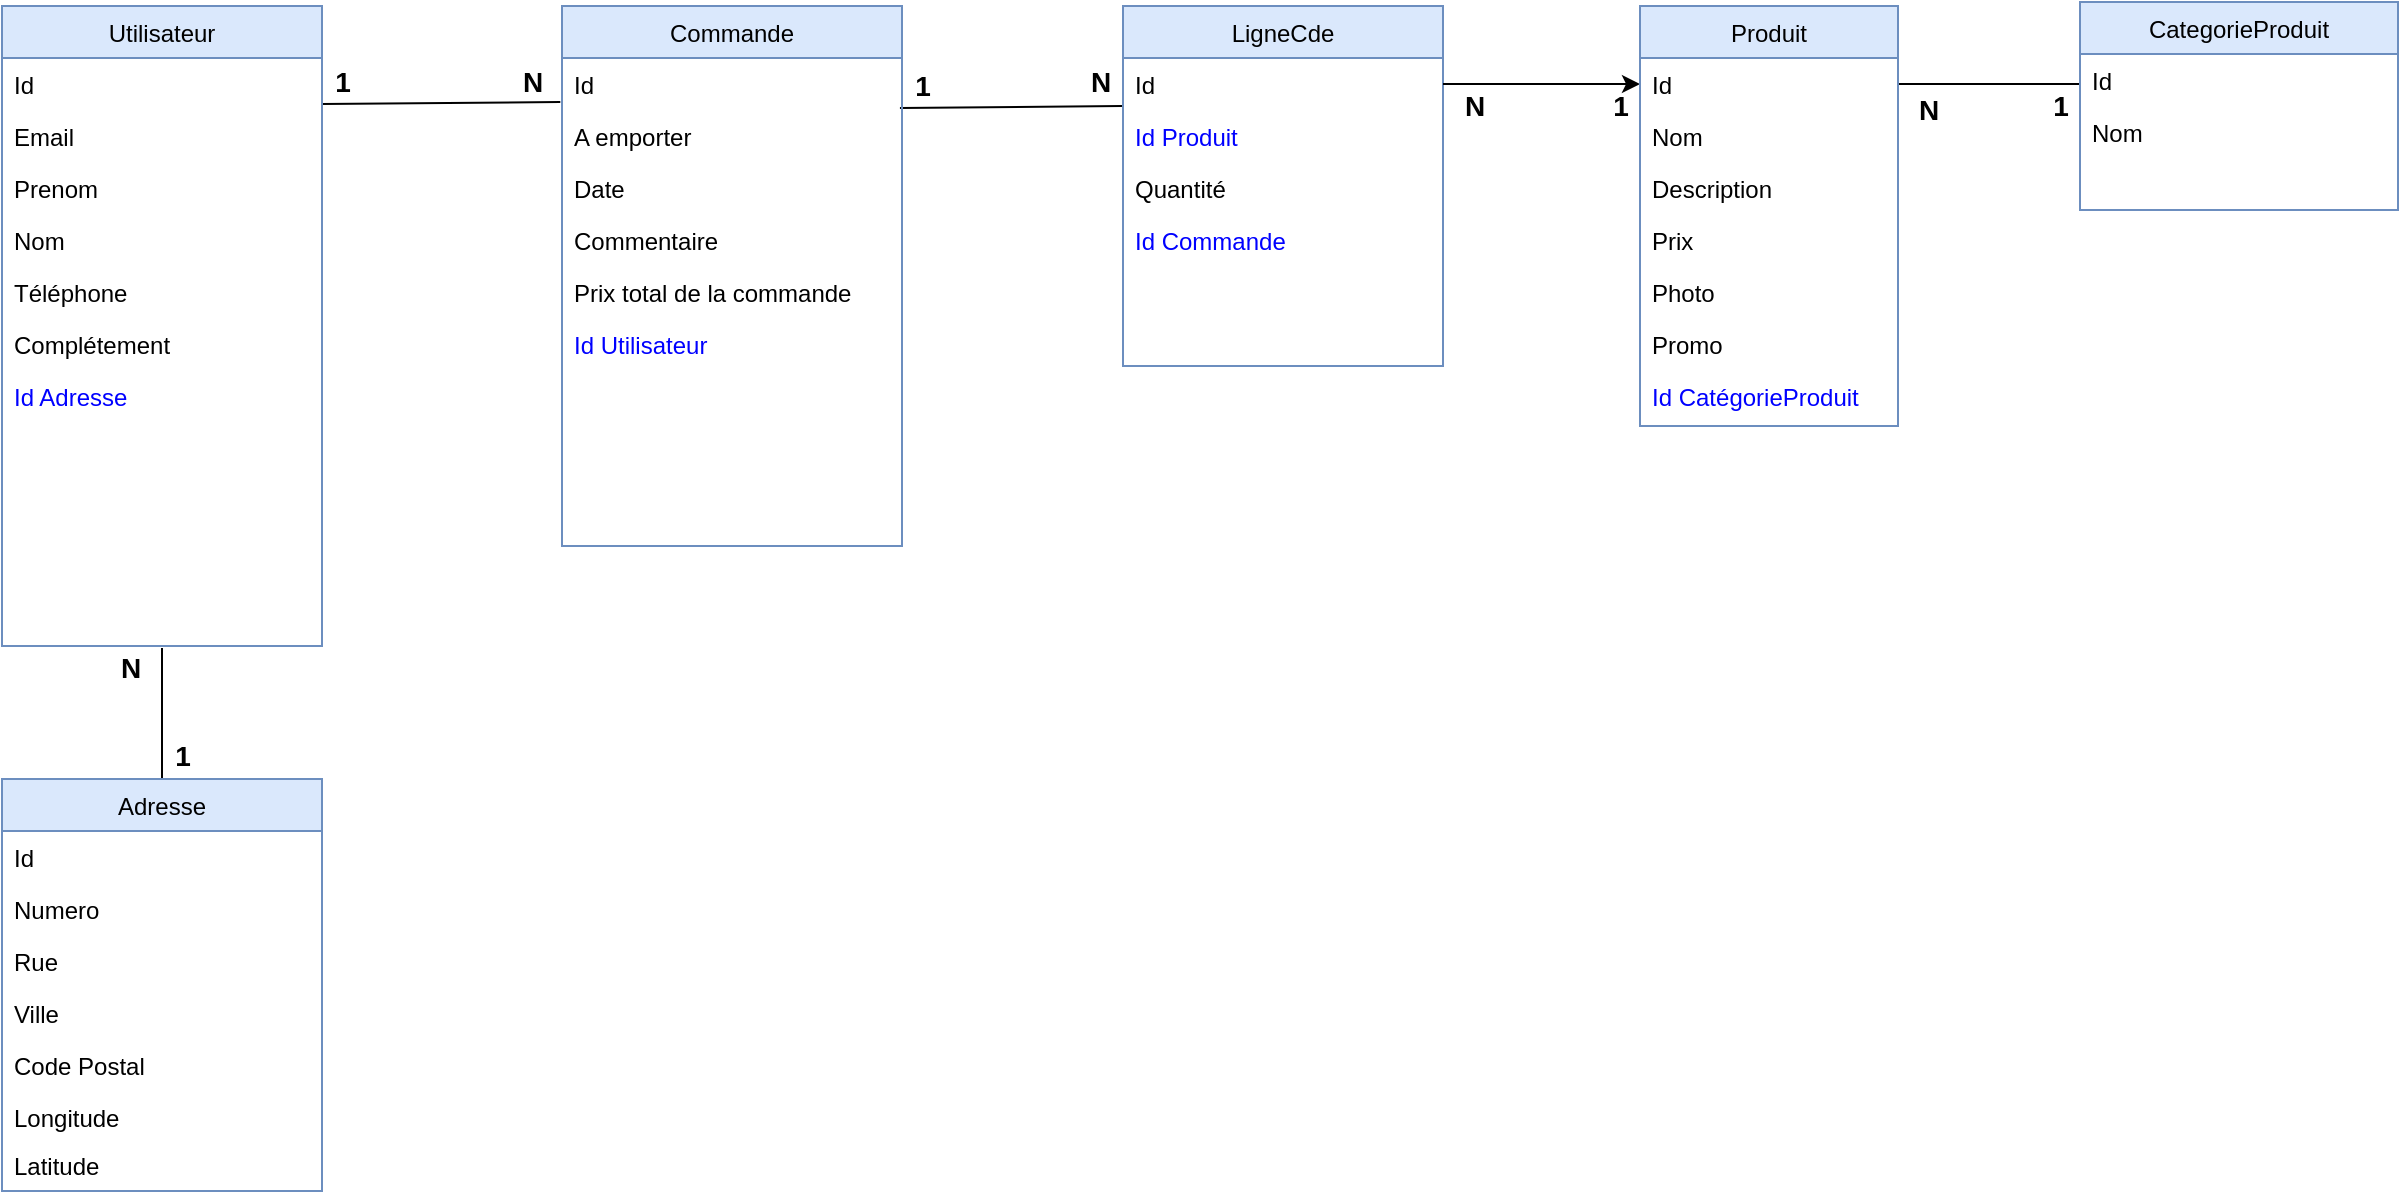<mxfile version="13.7.9" type="device"><diagram id="C5RBs43oDa-KdzZeNtuy" name="Page-1"><mxGraphModel dx="1662" dy="822" grid="1" gridSize="10" guides="1" tooltips="1" connect="1" arrows="1" fold="1" page="1" pageScale="1" pageWidth="827" pageHeight="1169" math="0" shadow="0"><root><mxCell id="WIyWlLk6GJQsqaUBKTNV-0"/><mxCell id="WIyWlLk6GJQsqaUBKTNV-1" parent="WIyWlLk6GJQsqaUBKTNV-0"/><mxCell id="pTIC5k6CKCBdfcAnDU-1-0" value="&lt;b&gt;&lt;font style=&quot;font-size: 14px&quot;&gt;1&lt;/font&gt;&lt;/b&gt;" style="text;html=1;align=center;verticalAlign=middle;resizable=0;points=[];autosize=1;" parent="WIyWlLk6GJQsqaUBKTNV-1" vertex="1"><mxGeometry x="581" y="150" width="20" height="20" as="geometry"/></mxCell><mxCell id="pTIC5k6CKCBdfcAnDU-1-1" value="&lt;b&gt;&lt;font style=&quot;font-size: 14px&quot;&gt;N&lt;/font&gt;&lt;/b&gt;" style="text;html=1;align=center;verticalAlign=middle;resizable=0;points=[];autosize=1;" parent="WIyWlLk6GJQsqaUBKTNV-1" vertex="1"><mxGeometry x="664.5" y="148" width="30" height="20" as="geometry"/></mxCell><mxCell id="pTIC5k6CKCBdfcAnDU-1-7" value="&lt;b&gt;&lt;font style=&quot;font-size: 14px&quot;&gt;1&lt;/font&gt;&lt;/b&gt;" style="text;html=1;align=center;verticalAlign=middle;resizable=0;points=[];autosize=1;" parent="WIyWlLk6GJQsqaUBKTNV-1" vertex="1"><mxGeometry x="1150" y="160" width="20" height="20" as="geometry"/></mxCell><mxCell id="pTIC5k6CKCBdfcAnDU-1-8" value="&lt;b&gt;&lt;font style=&quot;font-size: 14px&quot;&gt;N&lt;/font&gt;&lt;/b&gt;" style="text;html=1;align=center;verticalAlign=middle;resizable=0;points=[];autosize=1;" parent="WIyWlLk6GJQsqaUBKTNV-1" vertex="1"><mxGeometry x="1079" y="162" width="30" height="20" as="geometry"/></mxCell><mxCell id="xGATZECLsNx0IxUMKuOI-13" value="" style="endArrow=none;html=1;exitX=0.994;exitY=0.962;exitDx=0;exitDy=0;exitPerimeter=0;entryX=-0.003;entryY=-0.077;entryDx=0;entryDy=0;entryPerimeter=0;" parent="WIyWlLk6GJQsqaUBKTNV-1" source="-4Av6vM3xwQWqkrqFpWG-14" edge="1"><mxGeometry width="50" height="50" relative="1" as="geometry"><mxPoint x="594" y="169" as="sourcePoint"/><mxPoint x="691.02" y="169.998" as="targetPoint"/></mxGeometry></mxCell><mxCell id="xGATZECLsNx0IxUMKuOI-19" value="" style="endArrow=none;html=1;fontColor=#0000FF;entryX=1;entryY=0.5;entryDx=0;entryDy=0;" parent="WIyWlLk6GJQsqaUBKTNV-1" target="-4Av6vM3xwQWqkrqFpWG-9" edge="1"><mxGeometry width="50" height="50" relative="1" as="geometry"><mxPoint x="1170" y="159" as="sourcePoint"/><mxPoint x="1282" y="422" as="targetPoint"/></mxGeometry></mxCell><mxCell id="xGATZECLsNx0IxUMKuOI-37" value="" style="endArrow=none;html=1;fontColor=#0000FF;exitX=0.5;exitY=0;exitDx=0;exitDy=0;" parent="WIyWlLk6GJQsqaUBKTNV-1" source="pTIC5k6CKCBdfcAnDU-1-21" edge="1"><mxGeometry width="50" height="50" relative="1" as="geometry"><mxPoint x="621" y="412" as="sourcePoint"/><mxPoint x="211" y="441" as="targetPoint"/></mxGeometry></mxCell><mxCell id="xGATZECLsNx0IxUMKuOI-39" value="" style="endArrow=none;html=1;entryX=-0.005;entryY=0.846;entryDx=0;entryDy=0;entryPerimeter=0;" parent="WIyWlLk6GJQsqaUBKTNV-1" target="-4Av6vM3xwQWqkrqFpWG-14" edge="1"><mxGeometry width="50" height="50" relative="1" as="geometry"><mxPoint x="291" y="169" as="sourcePoint"/><mxPoint x="402" y="169" as="targetPoint"/></mxGeometry></mxCell><mxCell id="xGATZECLsNx0IxUMKuOI-40" value="&lt;b&gt;&lt;font style=&quot;font-size: 14px&quot;&gt;N&lt;/font&gt;&lt;/b&gt;" style="text;html=1;align=center;verticalAlign=middle;resizable=0;points=[];autosize=1;" parent="WIyWlLk6GJQsqaUBKTNV-1" vertex="1"><mxGeometry x="381" y="148" width="30" height="20" as="geometry"/></mxCell><mxCell id="xGATZECLsNx0IxUMKuOI-41" value="&lt;b&gt;&lt;font style=&quot;font-size: 14px&quot;&gt;1&lt;/font&gt;&lt;/b&gt;" style="text;html=1;align=center;verticalAlign=middle;resizable=0;points=[];autosize=1;" parent="WIyWlLk6GJQsqaUBKTNV-1" vertex="1"><mxGeometry x="291" y="148" width="20" height="20" as="geometry"/></mxCell><mxCell id="xGATZECLsNx0IxUMKuOI-42" value="&lt;b&gt;&lt;font style=&quot;font-size: 14px&quot;&gt;1&lt;/font&gt;&lt;/b&gt;" style="text;html=1;align=center;verticalAlign=middle;resizable=0;points=[];autosize=1;" parent="WIyWlLk6GJQsqaUBKTNV-1" vertex="1"><mxGeometry x="211" y="485" width="20" height="20" as="geometry"/></mxCell><mxCell id="xGATZECLsNx0IxUMKuOI-43" value="&lt;b&gt;&lt;font style=&quot;font-size: 14px&quot;&gt;N&lt;/font&gt;&lt;/b&gt;" style="text;html=1;align=center;verticalAlign=middle;resizable=0;points=[];autosize=1;" parent="WIyWlLk6GJQsqaUBKTNV-1" vertex="1"><mxGeometry x="180" y="441" width="30" height="20" as="geometry"/></mxCell><mxCell id="gEoFQIJsluU_lLPUb6TD-22" value="&lt;b&gt;&lt;font style=&quot;font-size: 14px&quot;&gt;1&lt;/font&gt;&lt;/b&gt;" style="text;html=1;align=center;verticalAlign=middle;resizable=0;points=[];autosize=1;" parent="WIyWlLk6GJQsqaUBKTNV-1" vertex="1"><mxGeometry x="930" y="160" width="20" height="20" as="geometry"/></mxCell><mxCell id="xGATZECLsNx0IxUMKuOI-32" value="Utilisateur" style="swimlane;fontStyle=0;align=center;verticalAlign=top;childLayout=stackLayout;horizontal=1;startSize=26;horizontalStack=0;resizeParent=1;resizeLast=0;collapsible=1;marginBottom=0;rounded=0;shadow=0;strokeWidth=1;fillColor=#dae8fc;strokeColor=#6c8ebf;" parent="WIyWlLk6GJQsqaUBKTNV-1" vertex="1"><mxGeometry x="131" y="120" width="160" height="320" as="geometry"><mxRectangle x="230" y="140" width="160" height="26" as="alternateBounds"/></mxGeometry></mxCell><mxCell id="-4Av6vM3xwQWqkrqFpWG-15" value="Id" style="text;align=left;verticalAlign=top;spacingLeft=4;spacingRight=4;overflow=hidden;rotatable=0;points=[[0,0.5],[1,0.5]];portConstraint=eastwest;" parent="xGATZECLsNx0IxUMKuOI-32" vertex="1"><mxGeometry y="26" width="160" height="26" as="geometry"/></mxCell><mxCell id="zkfFHV4jXpPFQw0GAbJ--7" value="Email" style="text;align=left;verticalAlign=top;spacingLeft=4;spacingRight=4;overflow=hidden;rotatable=0;points=[[0,0.5],[1,0.5]];portConstraint=eastwest;" parent="xGATZECLsNx0IxUMKuOI-32" vertex="1"><mxGeometry y="52" width="160" height="26" as="geometry"/></mxCell><mxCell id="zkfFHV4jXpPFQw0GAbJ--8" value="Prenom" style="text;align=left;verticalAlign=top;spacingLeft=4;spacingRight=4;overflow=hidden;rotatable=0;points=[[0,0.5],[1,0.5]];portConstraint=eastwest;rounded=0;shadow=0;html=0;" parent="xGATZECLsNx0IxUMKuOI-32" vertex="1"><mxGeometry y="78" width="160" height="26" as="geometry"/></mxCell><mxCell id="xGATZECLsNx0IxUMKuOI-1" value="Nom" style="text;align=left;verticalAlign=top;spacingLeft=4;spacingRight=4;overflow=hidden;rotatable=0;points=[[0,0.5],[1,0.5]];portConstraint=eastwest;" parent="xGATZECLsNx0IxUMKuOI-32" vertex="1"><mxGeometry y="104" width="160" height="26" as="geometry"/></mxCell><mxCell id="7mindmM3ayFJCJwtFZmy-9" value="Téléphone" style="text;align=left;verticalAlign=top;spacingLeft=4;spacingRight=4;overflow=hidden;rotatable=0;points=[[0,0.5],[1,0.5]];portConstraint=eastwest;" parent="xGATZECLsNx0IxUMKuOI-32" vertex="1"><mxGeometry y="130" width="160" height="26" as="geometry"/></mxCell><mxCell id="-4Av6vM3xwQWqkrqFpWG-50" value="Complétement" style="text;align=left;verticalAlign=top;spacingLeft=4;spacingRight=4;overflow=hidden;rotatable=0;points=[[0,0.5],[1,0.5]];portConstraint=eastwest;" parent="xGATZECLsNx0IxUMKuOI-32" vertex="1"><mxGeometry y="156" width="160" height="26" as="geometry"/></mxCell><mxCell id="7mindmM3ayFJCJwtFZmy-2" value="Id Adresse" style="text;align=left;verticalAlign=top;spacingLeft=4;spacingRight=4;overflow=hidden;rotatable=0;points=[[0,0.5],[1,0.5]];portConstraint=eastwest;fontColor=#0000FF;" parent="xGATZECLsNx0IxUMKuOI-32" vertex="1"><mxGeometry y="182" width="160" height="26" as="geometry"/></mxCell><mxCell id="zkfFHV4jXpPFQw0GAbJ--6" value="Commande" style="swimlane;fontStyle=0;align=center;verticalAlign=top;childLayout=stackLayout;horizontal=1;startSize=26;horizontalStack=0;resizeParent=1;resizeLast=0;collapsible=1;marginBottom=0;rounded=0;shadow=0;strokeWidth=1;fillColor=#dae8fc;strokeColor=#6c8ebf;" parent="WIyWlLk6GJQsqaUBKTNV-1" vertex="1"><mxGeometry x="411" y="120" width="170" height="270" as="geometry"><mxRectangle x="130" y="380" width="160" height="26" as="alternateBounds"/></mxGeometry></mxCell><mxCell id="-4Av6vM3xwQWqkrqFpWG-14" value="Id" style="text;align=left;verticalAlign=top;spacingLeft=4;spacingRight=4;overflow=hidden;rotatable=0;points=[[0,0.5],[1,0.5]];portConstraint=eastwest;" parent="zkfFHV4jXpPFQw0GAbJ--6" vertex="1"><mxGeometry y="26" width="170" height="26" as="geometry"/></mxCell><mxCell id="7mindmM3ayFJCJwtFZmy-13" value="A emporter" style="text;align=left;verticalAlign=top;spacingLeft=4;spacingRight=4;overflow=hidden;rotatable=0;points=[[0,0.5],[1,0.5]];portConstraint=eastwest;" parent="zkfFHV4jXpPFQw0GAbJ--6" vertex="1"><mxGeometry y="52" width="170" height="26" as="geometry"/></mxCell><mxCell id="7mindmM3ayFJCJwtFZmy-10" value="Date" style="text;align=left;verticalAlign=top;spacingLeft=4;spacingRight=4;overflow=hidden;rotatable=0;points=[[0,0.5],[1,0.5]];portConstraint=eastwest;" parent="zkfFHV4jXpPFQw0GAbJ--6" vertex="1"><mxGeometry y="78" width="170" height="26" as="geometry"/></mxCell><mxCell id="7mindmM3ayFJCJwtFZmy-14" value="Commentaire" style="text;align=left;verticalAlign=top;spacingLeft=4;spacingRight=4;overflow=hidden;rotatable=0;points=[[0,0.5],[1,0.5]];portConstraint=eastwest;" parent="zkfFHV4jXpPFQw0GAbJ--6" vertex="1"><mxGeometry y="104" width="170" height="26" as="geometry"/></mxCell><mxCell id="pTIC5k6CKCBdfcAnDU-1-20" value="Prix total de la commande" style="text;align=left;verticalAlign=top;spacingLeft=4;spacingRight=4;overflow=hidden;rotatable=0;points=[[0,0.5],[1,0.5]];portConstraint=eastwest;" parent="zkfFHV4jXpPFQw0GAbJ--6" vertex="1"><mxGeometry y="130" width="170" height="26" as="geometry"/></mxCell><mxCell id="xGATZECLsNx0IxUMKuOI-51" value="Id Utilisateur" style="text;align=left;verticalAlign=top;spacingLeft=4;spacingRight=4;overflow=hidden;rotatable=0;points=[[0,0.5],[1,0.5]];portConstraint=eastwest;fontColor=#0000FF;" parent="zkfFHV4jXpPFQw0GAbJ--6" vertex="1"><mxGeometry y="156" width="170" height="26" as="geometry"/></mxCell><mxCell id="7mindmM3ayFJCJwtFZmy-16" value="LigneCde" style="swimlane;fontStyle=0;align=center;verticalAlign=top;childLayout=stackLayout;horizontal=1;startSize=26;horizontalStack=0;resizeParent=1;resizeLast=0;collapsible=1;marginBottom=0;rounded=0;shadow=0;strokeWidth=1;fillColor=#dae8fc;strokeColor=#6c8ebf;" parent="WIyWlLk6GJQsqaUBKTNV-1" vertex="1"><mxGeometry x="691.5" y="120" width="160" height="180" as="geometry"><mxRectangle x="230" y="140" width="160" height="26" as="alternateBounds"/></mxGeometry></mxCell><mxCell id="-4Av6vM3xwQWqkrqFpWG-12" value="Id" style="text;align=left;verticalAlign=top;spacingLeft=4;spacingRight=4;overflow=hidden;rotatable=0;points=[[0,0.5],[1,0.5]];portConstraint=eastwest;" parent="7mindmM3ayFJCJwtFZmy-16" vertex="1"><mxGeometry y="26" width="160" height="26" as="geometry"/></mxCell><mxCell id="TW91R-xbpMZIlOfvSgn7-1" value="Id Produit" style="text;align=left;verticalAlign=top;spacingLeft=4;spacingRight=4;overflow=hidden;rotatable=0;points=[[0,0.5],[1,0.5]];portConstraint=eastwest;fontColor=#0000FF;" vertex="1" parent="7mindmM3ayFJCJwtFZmy-16"><mxGeometry y="52" width="160" height="26" as="geometry"/></mxCell><mxCell id="TW91R-xbpMZIlOfvSgn7-0" value="Quantité" style="text;align=left;verticalAlign=top;spacingLeft=4;spacingRight=4;overflow=hidden;rotatable=0;points=[[0,0.5],[1,0.5]];portConstraint=eastwest;" vertex="1" parent="7mindmM3ayFJCJwtFZmy-16"><mxGeometry y="78" width="160" height="26" as="geometry"/></mxCell><mxCell id="xGATZECLsNx0IxUMKuOI-52" value="Id Commande" style="text;align=left;verticalAlign=top;spacingLeft=4;spacingRight=4;overflow=hidden;rotatable=0;points=[[0,0.5],[1,0.5]];portConstraint=eastwest;fontColor=#0000FF;" parent="7mindmM3ayFJCJwtFZmy-16" vertex="1"><mxGeometry y="104" width="160" height="26" as="geometry"/></mxCell><mxCell id="pTIC5k6CKCBdfcAnDU-1-21" value="Adresse" style="swimlane;fontStyle=0;align=center;verticalAlign=top;childLayout=stackLayout;horizontal=1;startSize=26;horizontalStack=0;resizeParent=1;resizeLast=0;collapsible=1;marginBottom=0;rounded=0;shadow=0;strokeWidth=1;fillColor=#dae8fc;strokeColor=#6c8ebf;" parent="WIyWlLk6GJQsqaUBKTNV-1" vertex="1"><mxGeometry x="131" y="506.5" width="160" height="206" as="geometry"><mxRectangle x="230" y="140" width="160" height="26" as="alternateBounds"/></mxGeometry></mxCell><mxCell id="-4Av6vM3xwQWqkrqFpWG-27" value="Id" style="text;align=left;verticalAlign=top;spacingLeft=4;spacingRight=4;overflow=hidden;rotatable=0;points=[[0,0.5],[1,0.5]];portConstraint=eastwest;" parent="pTIC5k6CKCBdfcAnDU-1-21" vertex="1"><mxGeometry y="26" width="160" height="26" as="geometry"/></mxCell><mxCell id="pTIC5k6CKCBdfcAnDU-1-25" value="Numero" style="text;align=left;verticalAlign=top;spacingLeft=4;spacingRight=4;overflow=hidden;rotatable=0;points=[[0,0.5],[1,0.5]];portConstraint=eastwest;" parent="pTIC5k6CKCBdfcAnDU-1-21" vertex="1"><mxGeometry y="52" width="160" height="26" as="geometry"/></mxCell><mxCell id="pTIC5k6CKCBdfcAnDU-1-29" value="Rue" style="text;align=left;verticalAlign=top;spacingLeft=4;spacingRight=4;overflow=hidden;rotatable=0;points=[[0,0.5],[1,0.5]];portConstraint=eastwest;" parent="pTIC5k6CKCBdfcAnDU-1-21" vertex="1"><mxGeometry y="78" width="160" height="26" as="geometry"/></mxCell><mxCell id="pTIC5k6CKCBdfcAnDU-1-32" value="Ville" style="text;align=left;verticalAlign=top;spacingLeft=4;spacingRight=4;overflow=hidden;rotatable=0;points=[[0,0.5],[1,0.5]];portConstraint=eastwest;" parent="pTIC5k6CKCBdfcAnDU-1-21" vertex="1"><mxGeometry y="104" width="160" height="26" as="geometry"/></mxCell><mxCell id="pTIC5k6CKCBdfcAnDU-1-31" value="Code Postal" style="text;align=left;verticalAlign=top;spacingLeft=4;spacingRight=4;overflow=hidden;rotatable=0;points=[[0,0.5],[1,0.5]];portConstraint=eastwest;" parent="pTIC5k6CKCBdfcAnDU-1-21" vertex="1"><mxGeometry y="130" width="160" height="26" as="geometry"/></mxCell><mxCell id="pTIC5k6CKCBdfcAnDU-1-34" value="Longitude" style="text;align=left;verticalAlign=top;spacingLeft=4;spacingRight=4;overflow=hidden;rotatable=0;points=[[0,0.5],[1,0.5]];portConstraint=eastwest;" parent="pTIC5k6CKCBdfcAnDU-1-21" vertex="1"><mxGeometry y="156" width="160" height="24" as="geometry"/></mxCell><mxCell id="pTIC5k6CKCBdfcAnDU-1-33" value="Latitude" style="text;align=left;verticalAlign=top;spacingLeft=4;spacingRight=4;overflow=hidden;rotatable=0;points=[[0,0.5],[1,0.5]];portConstraint=eastwest;" parent="pTIC5k6CKCBdfcAnDU-1-21" vertex="1"><mxGeometry y="180" width="160" height="26" as="geometry"/></mxCell><mxCell id="dPDVU6bdYyNT8Nwf0JMj-0" style="edgeStyle=orthogonalEdgeStyle;rounded=0;orthogonalLoop=1;jettySize=auto;html=1;exitX=1;exitY=0.5;exitDx=0;exitDy=0;entryX=0;entryY=0.5;entryDx=0;entryDy=0;" parent="WIyWlLk6GJQsqaUBKTNV-1" source="-4Av6vM3xwQWqkrqFpWG-12" target="-4Av6vM3xwQWqkrqFpWG-9" edge="1"><mxGeometry relative="1" as="geometry"><mxPoint x="990" y="159" as="targetPoint"/></mxGeometry></mxCell><mxCell id="dPDVU6bdYyNT8Nwf0JMj-1" value="&lt;b&gt;&lt;font style=&quot;font-size: 14px&quot;&gt;N&lt;/font&gt;&lt;/b&gt;" style="text;html=1;align=center;verticalAlign=middle;resizable=0;points=[];autosize=1;" parent="WIyWlLk6GJQsqaUBKTNV-1" vertex="1"><mxGeometry x="851.5" y="160" width="30" height="20" as="geometry"/></mxCell><mxCell id="zkfFHV4jXpPFQw0GAbJ--17" value="Produit" style="swimlane;fontStyle=0;align=center;verticalAlign=top;childLayout=stackLayout;horizontal=1;startSize=26;horizontalStack=0;resizeParent=1;resizeLast=0;collapsible=1;marginBottom=0;rounded=0;shadow=0;strokeWidth=1;fillColor=#dae8fc;strokeColor=#6c8ebf;" parent="WIyWlLk6GJQsqaUBKTNV-1" vertex="1"><mxGeometry x="950" y="120" width="129" height="210" as="geometry"><mxRectangle x="550" y="140" width="160" height="26" as="alternateBounds"/></mxGeometry></mxCell><mxCell id="-4Av6vM3xwQWqkrqFpWG-9" value="Id" style="text;align=left;verticalAlign=top;spacingLeft=4;spacingRight=4;overflow=hidden;rotatable=0;points=[[0,0.5],[1,0.5]];portConstraint=eastwest;" parent="zkfFHV4jXpPFQw0GAbJ--17" vertex="1"><mxGeometry y="26" width="129" height="26" as="geometry"/></mxCell><mxCell id="zkfFHV4jXpPFQw0GAbJ--19" value="Nom" style="text;align=left;verticalAlign=top;spacingLeft=4;spacingRight=4;overflow=hidden;rotatable=0;points=[[0,0.5],[1,0.5]];portConstraint=eastwest;rounded=0;shadow=0;html=0;" parent="zkfFHV4jXpPFQw0GAbJ--17" vertex="1"><mxGeometry y="52" width="129" height="26" as="geometry"/></mxCell><mxCell id="zkfFHV4jXpPFQw0GAbJ--24" value="Description" style="text;align=left;verticalAlign=top;spacingLeft=4;spacingRight=4;overflow=hidden;rotatable=0;points=[[0,0.5],[1,0.5]];portConstraint=eastwest;" parent="zkfFHV4jXpPFQw0GAbJ--17" vertex="1"><mxGeometry y="78" width="129" height="26" as="geometry"/></mxCell><mxCell id="zkfFHV4jXpPFQw0GAbJ--25" value="Prix" style="text;align=left;verticalAlign=top;spacingLeft=4;spacingRight=4;overflow=hidden;rotatable=0;points=[[0,0.5],[1,0.5]];portConstraint=eastwest;" parent="zkfFHV4jXpPFQw0GAbJ--17" vertex="1"><mxGeometry y="104" width="129" height="26" as="geometry"/></mxCell><mxCell id="7mindmM3ayFJCJwtFZmy-26" value="Photo" style="text;align=left;verticalAlign=top;spacingLeft=4;spacingRight=4;overflow=hidden;rotatable=0;points=[[0,0.5],[1,0.5]];portConstraint=eastwest;rounded=0;shadow=0;html=0;" parent="zkfFHV4jXpPFQw0GAbJ--17" vertex="1"><mxGeometry y="130" width="129" height="26" as="geometry"/></mxCell><mxCell id="-4Av6vM3xwQWqkrqFpWG-65" value="Promo" style="text;align=left;verticalAlign=top;spacingLeft=4;spacingRight=4;overflow=hidden;rotatable=0;points=[[0,0.5],[1,0.5]];portConstraint=eastwest;rounded=0;shadow=0;html=0;" parent="zkfFHV4jXpPFQw0GAbJ--17" vertex="1"><mxGeometry y="156" width="129" height="26" as="geometry"/></mxCell><mxCell id="zkfFHV4jXpPFQw0GAbJ--21" value="Id CatégorieProduit" style="text;align=left;verticalAlign=top;spacingLeft=4;spacingRight=4;overflow=hidden;rotatable=0;points=[[0,0.5],[1,0.5]];portConstraint=eastwest;rounded=0;shadow=0;html=0;fontColor=#0000FF;" parent="zkfFHV4jXpPFQw0GAbJ--17" vertex="1"><mxGeometry y="182" width="129" height="26" as="geometry"/></mxCell><mxCell id="7mindmM3ayFJCJwtFZmy-27" value="CategorieProduit" style="swimlane;fontStyle=0;align=center;verticalAlign=top;childLayout=stackLayout;horizontal=1;startSize=26;horizontalStack=0;resizeParent=1;resizeLast=0;collapsible=1;marginBottom=0;rounded=0;shadow=0;strokeWidth=1;fillColor=#dae8fc;strokeColor=#6c8ebf;" parent="WIyWlLk6GJQsqaUBKTNV-1" vertex="1"><mxGeometry x="1170" y="118" width="159" height="104" as="geometry"><mxRectangle x="230" y="140" width="160" height="26" as="alternateBounds"/></mxGeometry></mxCell><mxCell id="-4Av6vM3xwQWqkrqFpWG-36" value="Id" style="text;align=left;verticalAlign=top;spacingLeft=4;spacingRight=4;overflow=hidden;rotatable=0;points=[[0,0.5],[1,0.5]];portConstraint=eastwest;" parent="7mindmM3ayFJCJwtFZmy-27" vertex="1"><mxGeometry y="26" width="159" height="26" as="geometry"/></mxCell><mxCell id="7mindmM3ayFJCJwtFZmy-28" value="Nom" style="text;align=left;verticalAlign=top;spacingLeft=4;spacingRight=4;overflow=hidden;rotatable=0;points=[[0,0.5],[1,0.5]];portConstraint=eastwest;" parent="7mindmM3ayFJCJwtFZmy-27" vertex="1"><mxGeometry y="52" width="159" height="26" as="geometry"/></mxCell></root></mxGraphModel></diagram></mxfile>